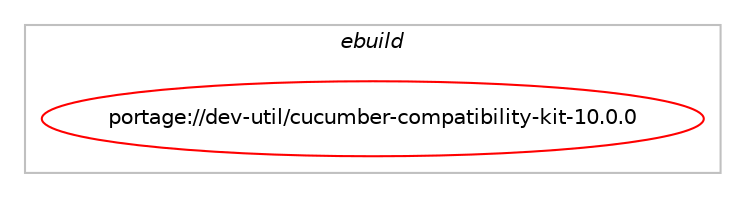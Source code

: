 digraph prolog {

# *************
# Graph options
# *************

newrank=true;
concentrate=true;
compound=true;
graph [rankdir=LR,fontname=Helvetica,fontsize=10,ranksep=1.5];#, ranksep=2.5, nodesep=0.2];
edge  [arrowhead=vee];
node  [fontname=Helvetica,fontsize=10];

# **********
# The ebuild
# **********

subgraph cluster_leftcol {
color=gray;
label=<<i>ebuild</i>>;
id [label="portage://dev-util/cucumber-compatibility-kit-10.0.0", color=red, width=4, href="../dev-util/cucumber-compatibility-kit-10.0.0.svg"];
}

# ****************
# The dependencies
# ****************

subgraph cluster_midcol {
color=gray;
label=<<i>dependencies</i>>;
subgraph cluster_compile {
fillcolor="#eeeeee";
style=filled;
label=<<i>compile</i>>;
# *** BEGIN UNKNOWN DEPENDENCY TYPE (TODO) ***
# id -> equal(use_conditional_group(positive,ruby_targets_ruby31,portage://dev-util/cucumber-compatibility-kit-10.0.0,[package_dependency(portage://dev-util/cucumber-compatibility-kit-10.0.0,install,no,dev-lang,ruby,none,[,,],[slot(3.1)],[])]))
# *** END UNKNOWN DEPENDENCY TYPE (TODO) ***

# *** BEGIN UNKNOWN DEPENDENCY TYPE (TODO) ***
# id -> equal(use_conditional_group(positive,ruby_targets_ruby31,portage://dev-util/cucumber-compatibility-kit-10.0.0,[package_dependency(portage://dev-util/cucumber-compatibility-kit-10.0.0,install,no,virtual,rubygems,none,[,,],[],[use(enable(ruby_targets_ruby31),negative)])]))
# *** END UNKNOWN DEPENDENCY TYPE (TODO) ***

# *** BEGIN UNKNOWN DEPENDENCY TYPE (TODO) ***
# id -> equal(use_conditional_group(positive,ruby_targets_ruby32,portage://dev-util/cucumber-compatibility-kit-10.0.0,[package_dependency(portage://dev-util/cucumber-compatibility-kit-10.0.0,install,no,dev-lang,ruby,none,[,,],[slot(3.2)],[])]))
# *** END UNKNOWN DEPENDENCY TYPE (TODO) ***

# *** BEGIN UNKNOWN DEPENDENCY TYPE (TODO) ***
# id -> equal(use_conditional_group(positive,ruby_targets_ruby32,portage://dev-util/cucumber-compatibility-kit-10.0.0,[package_dependency(portage://dev-util/cucumber-compatibility-kit-10.0.0,install,no,virtual,rubygems,none,[,,],[],[use(enable(ruby_targets_ruby32),negative)])]))
# *** END UNKNOWN DEPENDENCY TYPE (TODO) ***

}
subgraph cluster_compileandrun {
fillcolor="#eeeeee";
style=filled;
label=<<i>compile and run</i>>;
}
subgraph cluster_run {
fillcolor="#eeeeee";
style=filled;
label=<<i>run</i>>;
# *** BEGIN UNKNOWN DEPENDENCY TYPE (TODO) ***
# id -> equal(use_conditional_group(positive,ruby_targets_ruby31,portage://dev-util/cucumber-compatibility-kit-10.0.0,[package_dependency(portage://dev-util/cucumber-compatibility-kit-10.0.0,run,no,dev-lang,ruby,none,[,,],[slot(3.1)],[])]))
# *** END UNKNOWN DEPENDENCY TYPE (TODO) ***

# *** BEGIN UNKNOWN DEPENDENCY TYPE (TODO) ***
# id -> equal(use_conditional_group(positive,ruby_targets_ruby31,portage://dev-util/cucumber-compatibility-kit-10.0.0,[package_dependency(portage://dev-util/cucumber-compatibility-kit-10.0.0,run,no,dev-util,cucumber-messages,none,[,,],[slot(19)],[use(enable(ruby_targets_ruby31),negative)]),package_dependency(portage://dev-util/cucumber-compatibility-kit-10.0.0,run,no,dev-ruby,rake,greaterequal,[13.0.6,,,13.0.6],[],[use(enable(ruby_targets_ruby31),negative)]),package_dependency(portage://dev-util/cucumber-compatibility-kit-10.0.0,run,no,dev-ruby,rake,equal,[13*,,,13*],[],[use(enable(ruby_targets_ruby31),negative)]),package_dependency(portage://dev-util/cucumber-compatibility-kit-10.0.0,run,no,dev-ruby,rspec,greaterequal,[3.11.0,,,3.11.0],[slot(3)],[use(enable(ruby_targets_ruby31),negative)])]))
# *** END UNKNOWN DEPENDENCY TYPE (TODO) ***

# *** BEGIN UNKNOWN DEPENDENCY TYPE (TODO) ***
# id -> equal(use_conditional_group(positive,ruby_targets_ruby31,portage://dev-util/cucumber-compatibility-kit-10.0.0,[package_dependency(portage://dev-util/cucumber-compatibility-kit-10.0.0,run,no,virtual,rubygems,none,[,,],[],[use(enable(ruby_targets_ruby31),negative)])]))
# *** END UNKNOWN DEPENDENCY TYPE (TODO) ***

# *** BEGIN UNKNOWN DEPENDENCY TYPE (TODO) ***
# id -> equal(use_conditional_group(positive,ruby_targets_ruby32,portage://dev-util/cucumber-compatibility-kit-10.0.0,[package_dependency(portage://dev-util/cucumber-compatibility-kit-10.0.0,run,no,dev-lang,ruby,none,[,,],[slot(3.2)],[])]))
# *** END UNKNOWN DEPENDENCY TYPE (TODO) ***

# *** BEGIN UNKNOWN DEPENDENCY TYPE (TODO) ***
# id -> equal(use_conditional_group(positive,ruby_targets_ruby32,portage://dev-util/cucumber-compatibility-kit-10.0.0,[package_dependency(portage://dev-util/cucumber-compatibility-kit-10.0.0,run,no,dev-util,cucumber-messages,none,[,,],[slot(19)],[use(enable(ruby_targets_ruby32),negative)]),package_dependency(portage://dev-util/cucumber-compatibility-kit-10.0.0,run,no,dev-ruby,rake,greaterequal,[13.0.6,,,13.0.6],[],[use(enable(ruby_targets_ruby32),negative)]),package_dependency(portage://dev-util/cucumber-compatibility-kit-10.0.0,run,no,dev-ruby,rake,equal,[13*,,,13*],[],[use(enable(ruby_targets_ruby32),negative)]),package_dependency(portage://dev-util/cucumber-compatibility-kit-10.0.0,run,no,dev-ruby,rspec,greaterequal,[3.11.0,,,3.11.0],[slot(3)],[use(enable(ruby_targets_ruby32),negative)])]))
# *** END UNKNOWN DEPENDENCY TYPE (TODO) ***

# *** BEGIN UNKNOWN DEPENDENCY TYPE (TODO) ***
# id -> equal(use_conditional_group(positive,ruby_targets_ruby32,portage://dev-util/cucumber-compatibility-kit-10.0.0,[package_dependency(portage://dev-util/cucumber-compatibility-kit-10.0.0,run,no,virtual,rubygems,none,[,,],[],[use(enable(ruby_targets_ruby32),negative)])]))
# *** END UNKNOWN DEPENDENCY TYPE (TODO) ***

}
}

# **************
# The candidates
# **************

subgraph cluster_choices {
rank=same;
color=gray;
label=<<i>candidates</i>>;

}

}
